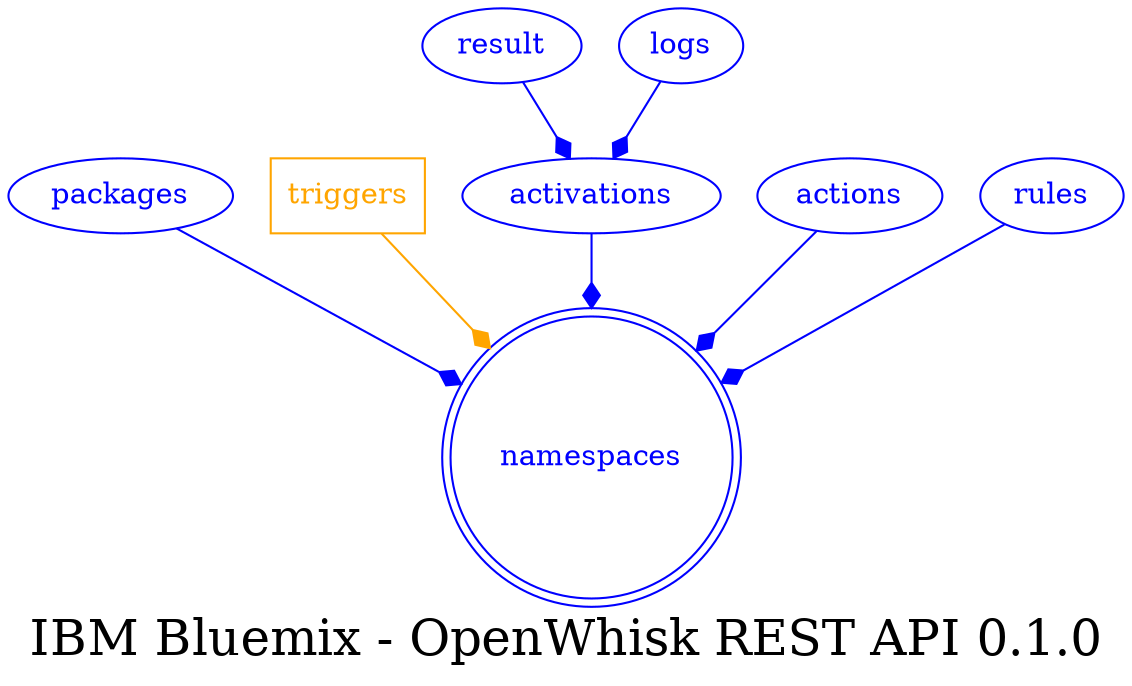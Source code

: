 digraph LexiconGraph {
graph[label="IBM Bluemix - OpenWhisk REST API 0.1.0", fontsize=24]
splines=true
"namespaces" [color=blue, fontcolor=blue, shape=doublecircle]
"packages" -> "namespaces" [color=blue, fontcolor=blue, arrowhead=diamond, arrowtail=none]
"packages" [color=blue, fontcolor=blue, shape=ellipse]
"triggers" [color=orange, fontcolor=orange, shape=box]
"triggers" -> "namespaces" [color=orange, fontcolor=orange, arrowhead=diamond, arrowtail=none]
"activations" -> "namespaces" [color=blue, fontcolor=blue, arrowhead=diamond, arrowtail=none]
"activations" [color=blue, fontcolor=blue, shape=ellipse]
"result" -> "activations" [color=blue, fontcolor=blue, arrowhead=diamond, arrowtail=none]
"result" [color=blue, fontcolor=blue, shape=ellipse]
"logs" -> "activations" [color=blue, fontcolor=blue, arrowhead=diamond, arrowtail=none]
"logs" [color=blue, fontcolor=blue, shape=ellipse]
"actions" -> "namespaces" [color=blue, fontcolor=blue, arrowhead=diamond, arrowtail=none]
"actions" [color=blue, fontcolor=blue, shape=ellipse]
"rules" -> "namespaces" [color=blue, fontcolor=blue, arrowhead=diamond, arrowtail=none]
"rules" [color=blue, fontcolor=blue, shape=ellipse]
}
